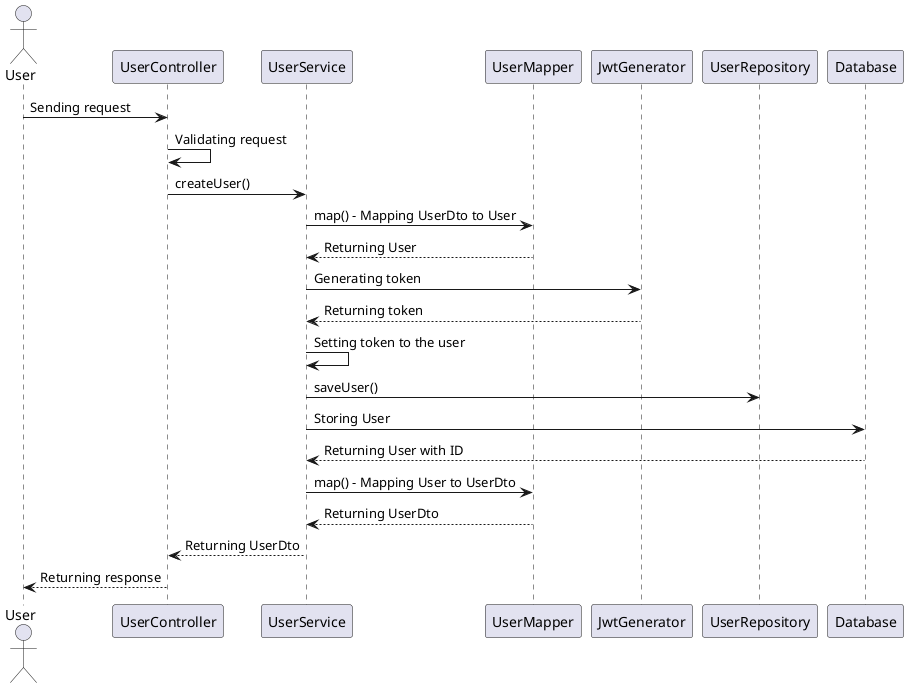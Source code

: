 @startuml

actor User as U
participant "UserController" as UC
participant "UserService" as US
participant "UserMapper" as UM
participant "JwtGenerator" as JG
participant "UserRepository" as UR
participant "Database" as DB

U -> UC : Sending request
UC -> UC : Validating request
UC -> US : createUser()
US -> UM : map() - Mapping UserDto to User
UM --> US : Returning User
US -> JG : Generating token
JG --> US : Returning token
US -> US: Setting token to the user
US -> UR : saveUser()
US -> DB : Storing User
DB --> US: Returning User with ID
US -> UM : map() - Mapping User to UserDto
UM --> US: Returning UserDto
US --> UC : Returning UserDto
UC --> U : Returning response

@enduml
